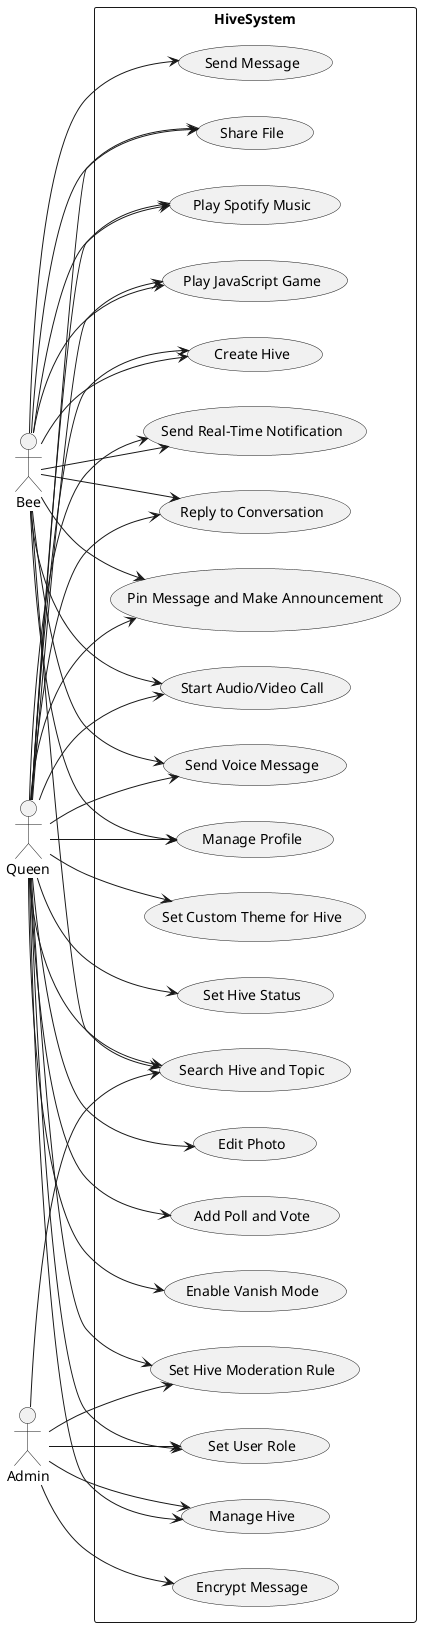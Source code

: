 @startuml
left to right direction

actor Bee as U
actor Queen as Q
actor Admin as A

rectangle HiveSystem {
    usecase "Send Message" as UC0
    usecase "Create Hive" as UC1
    usecase "Manage Hive" as UC2
    usecase "Search Hive and Topic" as UC3
    usecase "Send Real-Time Notification" as UC4
    usecase "Set Hive Status" as UC5
    usecase "Set User Role" as UC6
    usecase "Set Hive Moderation Rule" as UC7
    usecase "Reply to Conversation" as UC8
    usecase "Add Poll and Vote" as UC9
    usecase "Pin Message and Make Announcement" as UC10
    usecase "Set Custom Theme for Hive" as UC11
    usecase "Encrypt Message" as UC12
    usecase "Start Audio/Video Call" as UC13
    usecase "Send Voice Message" as UC14
    usecase "Manage Profile" as UC15
    usecase "Share File" as UC16
    usecase "Edit Photo" as UC17
    usecase "Enable Vanish Mode" as UC18
    usecase "Play Spotify Music" as UC19
    usecase "Play JavaScript Game" as UC20
}

U --> UC0
U --> UC1
U --> UC3
U --> UC4
U --> UC8
U --> UC10
U --> UC13
U --> UC14
U --> UC15
U --> UC16
U --> UC19
U --> UC20

Q --> UC1
Q --> UC2
Q --> UC3
Q --> UC4
Q --> UC5
Q --> UC6
Q --> UC7
Q --> UC8
Q --> UC9
Q --> UC10
Q --> UC11
Q --> UC13
Q --> UC14
Q --> UC15
Q --> UC16
Q --> UC17
Q --> UC18
Q --> UC19
Q --> UC20

A --> UC2
A --> UC3
A --> UC6
A --> UC7
A --> UC12

@enduml
